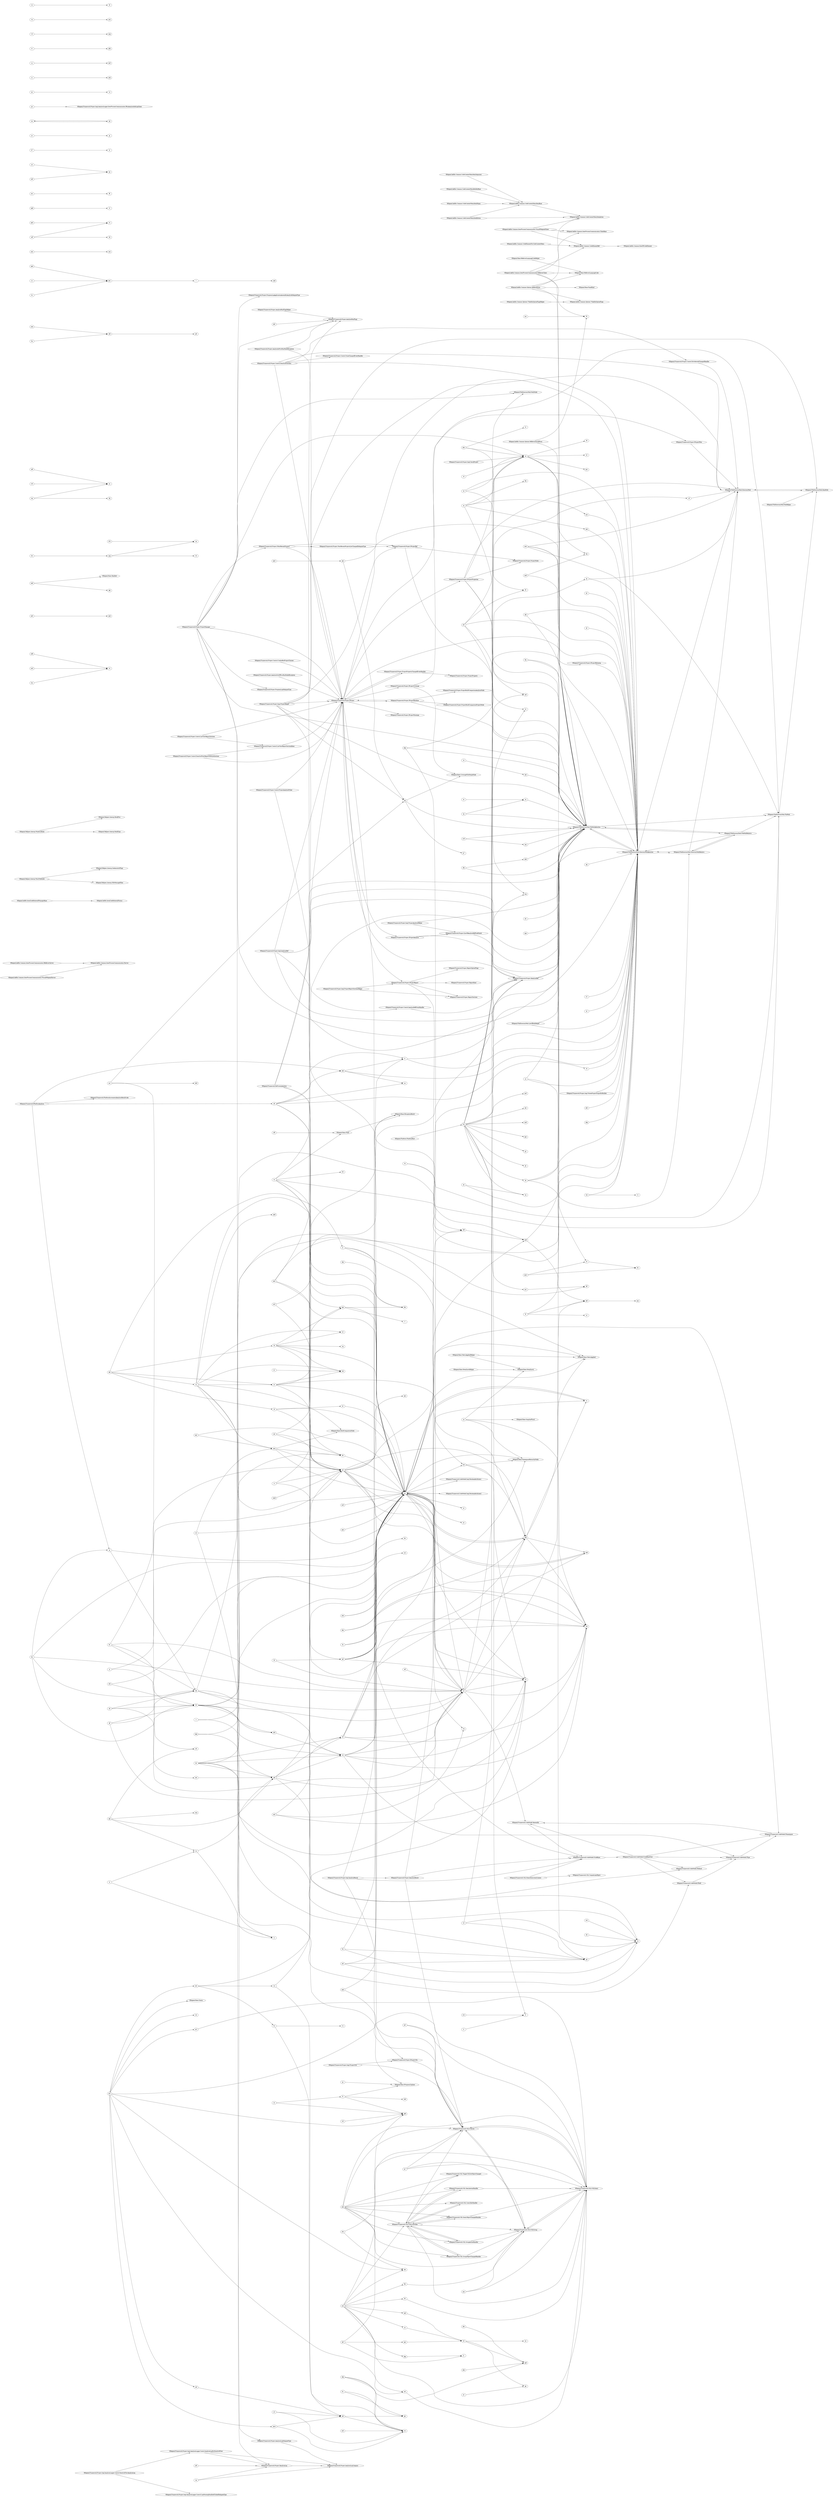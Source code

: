 digraph G {
    page="40,60"; 
    ratio=auto;
    rankdir=LR;
    fontsize=10;
   "NDepend.AddIn.Common.CodeContextMenuBuilderBase" -> { rank=none; "NDepend.AddIn.Common.CodeContextMenuItemBase" }
   "NDepend.AddIn.Common.CodeContextMenuItemBase" -> { rank=none; "NDepend.AddIn.Common.CodeContextMenuItemAction" }
   "NDepend.AddIn.Common.CodeContextMenuItemButton" -> { rank=none; "NDepend.AddIn.Common.CodeContextMenuItemAction"; "NDepend.AddIn.Common.CodeContextMenuItemBase" }
   "NDepend.AddIn.Common.CodeContextMenuItemPopup" -> { rank=none; "NDepend.AddIn.Common.CodeContextMenuItemBase" }
   "NDepend.AddIn.Common.CodeContextMenuItemSeparator" -> { rank=none; "NDepend.AddIn.Common.CodeContextMenuItemBase" }
   "NDepend.AddIn.Common.CodeElementForCodeContextMenu" -> { rank=none; "NDepend.AddIn.Common.CodeElementRef" }
   "NDepend.AddIn.Common.CodeElementRef" -> { rank=none; "NDepend.AddIn.Common.KindOfCodeElement" }
   "NDepend.AddIn.Common.InterProcessCommunication.IReflectorServer" -> { rank=none; "NDepend.AddIn.Common.InterProcessCommunication.IServer" }
   "NDepend.AddIn.Common.InterProcessCommunication.IVisualNDependServer" -> { rank=none; "NDepend.AddIn.Common.InterProcessCommunication.IServer" }
   "NDepend.AddIn.Common.InterProcessCommunication.ReflectorClient" -> { rank=none; "NDepend.AddIn.Common.CodeElementRef"; "NDepend.AddIn.Common.InterProcessCommunication.ClientBase"; "NDepend.Base.ReflectorLanguageCode"; "NDepend.FileDirectoryPath.FilePathAbsolute"; "f4" }
   "NDepend.AddIn.Common.InterProcessCommunication.VisualNDependClient" -> { rank=none; "NDepend.AddIn.Common.CodeContextMenuItemAction"; "NDepend.AddIn.Common.CodeElementRef"; "NDepend.AddIn.Common.InterProcessCommunication.ClientBase" }
   "NDepend.AddIn.Common.Options.AddInOptions" -> { rank=none; "NDepend.AddIn.Common.CodeContextMenuItemAction"; "NDepend.AddIn.Common.Options.VSAddInOptionFlags"; "NDepend.Base.PanelKind"; "NDepend.Base.ReflectorLanguageCode"; "NDepend.FileDirectoryPath.FilePathAbsolute" }
   "NDepend.AddIn.Common.Options.ReflectorInstallForm" -> { rank=none; "NDepend.FileDirectoryPath.FilePathAbsolute"; "f4" }
   "NDepend.AddIn.Common.Options.VSAddInOptionFlagsHelper" -> { rank=none; "NDepend.AddIn.Common.Options.VSAddInOptionFlags" }
   "NDepend.AddIn.Install.AddInInstallManagerBase" -> { rank=none; "NDepend.AddIn.Install.AddInInstallStatus" }
   "NDepend.Base.DetailLevelHelper" -> { rank=none; "NDepend.Base.DetailLevel" }
   "NDepend.Base.ITask" -> { rank=none; "NDepend.Base.IExceptionResult" }
   "NDepend.Base.MetricAppliedHelper" -> { rank=none; "NDepend.Base.DetailLevel"; "NDepend.Base.MetricApplied" }
   "NDepend.Base.ReflectorLanguageCodeHelper" -> { rank=none; "NDepend.Base.ReflectorLanguageCode" }
   "NDepend.FileDirectoryPath.BasePath" -> { rank=none; "NDepend.FileDirectoryPath.DirectoryPath" }
   "NDepend.FileDirectoryPath.DirectoryPath" -> { rank=none; "NDepend.FileDirectoryPath.BasePath" }
   "NDepend.FileDirectoryPath.DirectoryPathAbsolute" -> { rank=none; "NDepend.FileDirectoryPath.DirectoryPath"; "NDepend.FileDirectoryPath.DirectoryPathRelative"; "NDepend.FileDirectoryPath.FilePathAbsolute" }
   "NDepend.FileDirectoryPath.DirectoryPathRelative" -> { rank=none; "NDepend.FileDirectoryPath.DirectoryPath"; "NDepend.FileDirectoryPath.DirectoryPathAbsolute"; "NDepend.FileDirectoryPath.FilePathRelative" }
   "NDepend.FileDirectoryPath.FilePath" -> { rank=none; "NDepend.FileDirectoryPath.BasePath" }
   "NDepend.FileDirectoryPath.FilePathAbsolute" -> { rank=none; "NDepend.FileDirectoryPath.DirectoryPathAbsolute"; "NDepend.FileDirectoryPath.FilePath"; "NDepend.FileDirectoryPath.FilePathRelative" }
   "NDepend.FileDirectoryPath.FilePathRelative" -> { rank=none; "NDepend.FileDirectoryPath.DirectoryPathAbsolute"; "NDepend.FileDirectoryPath.DirectoryPathRelative"; "NDepend.FileDirectoryPath.FilePath"; "NDepend.FileDirectoryPath.FilePathAbsolute" }
   "NDepend.FileDirectoryPath.ListOfPathHelper" -> { rank=none; "NDepend.FileDirectoryPath.DirectoryPathAbsolute"; "NDepend.FileDirectoryPath.FilePathAbsolute" }
   "NDepend.FileDirectoryPath.PathHelper" -> { rank=none; "NDepend.FileDirectoryPath.BasePath" }
   "NDepend.Framework.CQL.ControllerHandler" -> { rank=none; "NDepend.Framework.CQL.ICQLController" }
   "NDepend.Framework.CQL.GroupActionHandler" -> { rank=none; "NDepend.Framework.CQL.ICQLController"; "NDepend.Framework.CQL.ICQLGroup" }
   "NDepend.Framework.CQL.GroupObjectChangedHandler" -> { rank=none; "NDepend.Framework.CQL.ICQLController"; "NDepend.Framework.CQL.ICQLGroup" }
   "NDepend.Framework.CQL.ICQLController" -> { rank=none; "NDepend.Framework.CQL.ControllerHandler"; "NDepend.Framework.CQL.GroupActionHandler"; "NDepend.Framework.CQL.GroupObjectChangedHandler"; "NDepend.Framework.CQL.ICQLGroup"; "NDepend.Framework.CQL.ICQLQuery"; "NDepend.Framework.CQL.ICQLSet"; "NDepend.Framework.CQL.QueryActionHandler"; "NDepend.Framework.CQL.QueryObjectChangedHandler"; "NDepend.Framework.CQL.TriggerCQLSetObjectChanged" }
   "NDepend.Framework.CQL.ICQLGroup" -> { rank=none; "NDepend.Framework.CQL.ICQLQuery"; "NDepend.Framework.CQL.ICQLSet" }
   "NDepend.Framework.CQL.ICQLQuery" -> { rank=none; "NDepend.Framework.CQL.ICQLGroup"; "NDepend.Framework.CQL.ICQLSet" }
   "NDepend.Framework.CQL.ICQLSet" -> { rank=none; "NDepend.Framework.CQL.ICQLGroup"; "NDepend.Framework.CQL.ICQLQuery" }
   "NDepend.Framework.CQL.IQueryExecutionContext" -> { rank=none; "NDepend.Framework.CQL.UniqueLoopObject"; "NDepend.Framework.CodeModel.ICodeBase" }
   "NDepend.Framework.CQL.QueryActionHandler" -> { rank=none; "NDepend.Framework.CQL.ICQLController"; "NDepend.Framework.CQL.ICQLQuery" }
   "NDepend.Framework.CQL.QueryObjectChangedHandler" -> { rank=none; "NDepend.Framework.CQL.ICQLController"; "NDepend.Framework.CQL.ICQLQuery" }
   "NDepend.Framework.CodeModel.IAssembly" -> { rank=none; "NDepend.Framework.CodeModel.ICodeBase" }
   "NDepend.Framework.CodeModel.ICodeBase" -> { rank=none; "NDepend.Framework.CodeModel.ICodeBaseView" }
   "NDepend.Framework.CodeModel.ICodeBaseView" -> { rank=none; "NDepend.Framework.CodeModel.IAssembly"; "NDepend.Framework.CodeModel.IField"; "NDepend.Framework.CodeModel.IMethod"; "NDepend.Framework.CodeModel.INamespace"; "NDepend.Framework.CodeModel.IType" }
   "NDepend.Framework.CodeModel.IField" -> { rank=none; "NDepend.Framework.CodeModel.IType" }
   "NDepend.Framework.CodeModel.IMethod" -> { rank=none; "NDepend.Framework.CodeModel.IType" }
   "NDepend.Framework.CodeModel.INamespace" -> { rank=none; "NDepend.Framework.CodeModel.IAssembly" }
   "NDepend.Framework.CodeModel.IType" -> { rank=none; "NDepend.Framework.CodeModel.INamespace" }
   "NDepend.Framework.IInProcessAnalysis" -> { rank=none; "NDepend.Framework.Project.AnalysisRunFlags"; "NDepend.Framework.Project.IProject"; "jq"; "n0" }
   "NDepend.Framework.IPlatformAnalysis" -> { rank=none; "NDepend.Framework.PlatformIncrementalAnalysisResultCode"; "aj"; "all"; "mb" }
   "NDepend.Framework.Project.AnalysisInProcRunFailedException" -> { rank=none; "NDepend.Framework.Project.AnalysisRunFlags"; "NDepend.Framework.Project.IProject" }
   "NDepend.Framework.Project.AnalysisLogDelegateType" -> { rank=none; "NDepend.Framework.Project.AnalysisLogCategory" }
   "NDepend.Framework.Project.AnalysisOutOfProcRunFailedException" -> { rank=none; "NDepend.Framework.Project.IProject" }
   "NDepend.Framework.Project.AnalysisRunFlagsHelper" -> { rank=none; "NDepend.Framework.Project.AnalysisRunFlags" }
   "NDepend.Framework.Project.Control.AnalysisRefEventHandler" -> { rank=none; "NDepend.Framework.Project.IAnalysisRef" }
   "NDepend.Framework.Project.Control.ComboBoxProjectChooser" -> { rank=none; "NDepend.Framework.Project.IProject" }
   "NDepend.Framework.Project.Control.DataGridViewDirs" -> { rank=none; "NDepend.FileDirectoryPath.DirectoryPath"; "NDepend.FileDirectoryPath.DirectoryPathAbsolute"; "NDepend.Framework.Project.Control.DirSelectedChangedHandler"; "NDepend.Framework.Project.Control.StateChangedEventHandler"; "NDepend.Framework.Project.IProject" }
   "NDepend.Framework.Project.Control.DataGridViewReportOldStyleSections" -> { rank=none; "NDepend.Framework.Project.Control.ListViewReportSectionsBase"; "NDepend.Framework.Project.IProject" }
   "NDepend.Framework.Project.Control.DirSelectedChangedHandler" -> { rank=none; "NDepend.FileDirectoryPath.DirectoryPath" }
   "NDepend.Framework.Project.Control.ListViewReportSections" -> { rank=none; "NDepend.Framework.Project.Control.ListViewReportSectionsBase"; "NDepend.Framework.Project.IProject" }
   "NDepend.Framework.Project.Control.ListViewReportSectionsBase" -> { rank=none; "NDepend.Framework.Project.IProject" }
   "NDepend.Framework.Project.Control.ProjectAnalysisPicker" -> { rank=none; "NDepend.Framework.Project.Control.AnalysisRefEventHandler"; "NDepend.Framework.Project.IProject" }
   "NDepend.Framework.Project.IAnalysisLog" -> { rank=none; "NDepend.Framework.Project.AnalysisLogCategory" }
   "NDepend.Framework.Project.IAnalysisRef" -> { rank=none; "NDepend.FileDirectoryPath.DirectoryPathAbsolute"; "NDepend.FileDirectoryPath.FilePathAbsolute"; "NDepend.Framework.Project.IProject" }
   "NDepend.Framework.Project.IAnalysisResult" -> { rank=none; "NDepend.Framework.CQL.ICQLSet"; "NDepend.Framework.CodeModel.ICodeBase"; "NDepend.Framework.Project.IAnalysisRef" }
   "NDepend.Framework.Project.IListOfAnalysisRefForAMonth" -> { rank=none; "NDepend.Framework.Project.IAnalysisRef" }
   "NDepend.Framework.Project.IMostRecentProjects" -> { rank=none; "NDepend.Framework.Project.IProject"; "NDepend.Framework.Project.IProjectRef"; "NDepend.Framework.Project.MostRecentProjectsListChangedDelegateType" }
   "NDepend.Framework.Project.IProject" -> { rank=none; "NDepend.Framework.Project.IProjectAnalysis"; "NDepend.Framework.Project.IProjectBaseline"; "NDepend.Framework.Project.IProjectCQL"; "NDepend.Framework.Project.IProjectCoverage"; "NDepend.Framework.Project.IProjectFiles"; "NDepend.Framework.Project.IProjectProperties"; "NDepend.Framework.Project.IProjectRebasing"; "NDepend.Framework.Project.IProjectRef"; "NDepend.Framework.Project.IProjectReport"; "NDepend.Framework.Project.IProjectWarnings"; "NDepend.Framework.Project.ProjectPropertyChangedEventHandler" }
   "NDepend.Framework.Project.IProjectAnalysis" -> { rank=none; "NDepend.Framework.Project.IAnalysisRef"; "NDepend.Framework.Project.IListOfAnalysisRefForAMonth" }
   "NDepend.Framework.Project.IProjectBaseline" -> { rank=none; "NDepend.FileDirectoryPath.FilePathAbsolute"; "NDepend.Framework.Project.IProject"; "NDepend.Framework.Project.ProjectBuildComparisonAnalysisMode"; "NDepend.Framework.Project.ProjectBuildComparisonProjectMode" }
   "NDepend.Framework.Project.IProjectCQL" -> { rank=none; "NDepend.Framework.CQL.ICQLSet" }
   "NDepend.Framework.Project.IProjectCoverage" -> { rank=none; "NDepend.Base.CoverageFileMergeMode"; "NDepend.FileDirectoryPath.FilePath" }
   "NDepend.Framework.Project.IProjectFiles" -> { rank=none; "NDepend.FileDirectoryPath.DirectoryPath" }
   "NDepend.Framework.Project.IProjectProperties" -> { rank=none; "NDepend.FileDirectoryPath.DirectoryPath"; "NDepend.FileDirectoryPath.FilePathAbsolute"; "NDepend.FileDirectoryPath.PathMode"; "NDepend.Framework.Project.ProjectMode"; "nz" }
   "NDepend.Framework.Project.IProjectRebasing" -> { rank=none; "NDepend.FileDirectoryPath.DirectoryPathAbsolute" }
   "NDepend.Framework.Project.IProjectRef" -> { rank=none; "NDepend.FileDirectoryPath.FilePathAbsolute"; "NDepend.Framework.Project.ProjectMode" }
   "NDepend.Framework.Project.IProjectReport" -> { rank=none; "NDepend.FileDirectoryPath.FilePath"; "NDepend.Framework.Project.ReportKind"; "NDepend.Framework.Project.ReportOptionFlags"; "NDepend.Framework.Project.ReportSections" }
   "NDepend.Framework.Project.Impl.AnalysisLogger.Control.AnalysisLogForDataGridView" -> { rank=none; "NDepend.Framework.Project.AnalysisLogCategory"; "NDepend.Framework.Project.IAnalysisLog" }
   "NDepend.Framework.Project.Impl.AnalysisLogger.Control.DataGridViewAnalysisLog" -> { rank=none; "NDepend.Framework.Project.Impl.AnalysisLogger.Control.AnalysisLogForDataGridView"; "NDepend.Framework.Project.Impl.AnalysisLogger.Control.LogWarningDisabledClickedDelegateType" }
   "NDepend.Framework.Project.Impl.AnalysisRef" -> { rank=none; "NDepend.FileDirectoryPath.DirectoryPathAbsolute"; "NDepend.FileDirectoryPath.FilePathAbsolute"; "NDepend.Framework.Project.IAnalysisRef"; "NDepend.Framework.Project.IProject" }
   "NDepend.Framework.Project.Impl.AnalysisResult" -> { rank=none; "NDepend.Framework.CQL.ICQLSet"; "NDepend.Framework.CodeModel.ICodeBase"; "NDepend.Framework.Project.IAnalysisRef"; "NDepend.Framework.Project.IAnalysisResult" }
   "NDepend.Framework.Project.Impl.MutexProjectOutputDirBuilder" -> { rank=none; "NDepend.FileDirectoryPath.DirectoryPathAbsolute" }
   "NDepend.Framework.Project.Impl.ProjectAnalysisHelper" -> { rank=none; "NDepend.FileDirectoryPath.FilePathAbsolute"; "NDepend.Framework.Project.IListOfAnalysisRefForAMonth" }
   "NDepend.Framework.Project.Impl.ProjectCQL" -> { rank=none; "NDepend.Framework.CQL.ICQLSet"; "NDepend.Framework.Project.IProjectCQL" }
   "NDepend.Framework.Project.Impl.ProjectHelper" -> { rank=none; "NDepend.FileDirectoryPath.BasePath"; "NDepend.FileDirectoryPath.DirectoryPath"; "NDepend.FileDirectoryPath.DirectoryPathAbsolute"; "NDepend.FileDirectoryPath.FilePath"; "NDepend.FileDirectoryPath.FilePathAbsolute"; "NDepend.Framework.Project.IProject"; "arp" }
   "NDepend.Framework.Project.Impl.ProjectReportSectionsHelper" -> { rank=none; "NDepend.Framework.Project.IProjectReport"; "NDepend.Framework.Project.ReportSections" }
   "NDepend.Framework.Project.Impl.QuickProject" -> { rank=none; "ce" }
   "NDepend.Framework.Project.MostRecentProjectsListChangedDelegateType" -> { rank=none; "NDepend.Framework.Project.IProjectRef" }
   "NDepend.Framework.Project.ProjectManager" -> { rank=none; "NDepend.FileDirectoryPath.FilePathAbsolute"; "NDepend.FileDirectoryPath.PathMode"; "NDepend.Framework.Project.AnalysisLogDelegateType"; "NDepend.Framework.Project.AnalysisRunFlags"; "NDepend.Framework.Project.IAnalysisRef"; "NDepend.Framework.Project.IMostRecentProjects"; "NDepend.Framework.Project.IProject"; "NDepend.Framework.Project.ProgressLogApplicationAssemblyAnalyzeDelegateType"; "NDepend.Framework.Project.ProgressLogDelegateType"; "ce" }
   "NDepend.Framework.Project.ProjectPropertyChangedEventHandler" -> { rank=none; "NDepend.Framework.Project.IProject"; "NDepend.Framework.Project.ProjectProperty" }
   "NDepend.Helpers.Interop.Win32Methods" -> { rank=none; "NDepend.Helpers.Interop.GetAncestorFlags"; "NDepend.Helpers.Interop.IOleMessageFilter" }
   "NDepend.Helpers.Interop.WindowsHook" -> { rank=none; "NDepend.Helpers.Interop.HookProc"; "NDepend.Helpers.Interop.HookType" }
   "NDepend.Platform.PlatformRoot" -> { rank=none; "hm" }
   "aa1" -> { rank=none; "q9" }
   "aa2" -> { rank=none; "ate"; "ef"; "wa" }
   "aa3" -> { rank=none; "jq" }
   "aai" -> { rank=none; "NDepend.FileDirectoryPath.FilePathAbsolute"; "f9"; "n0" }
   "aak" -> { rank=none; "jq" }
   "aat" -> { rank=none; "yu" }
   "abp" -> { rank=none; "NDepend.FileDirectoryPath.DirectoryPathAbsolute"; "NDepend.FileDirectoryPath.FilePathAbsolute"; "x2" }
   "abv" -> { rank=none; "NDepend.Framework.Project.AnalysisRunFlags" }
   "ac2" -> { rank=none; "NDepend.Framework.CQL.ICQLQuery" }
   "ac8" -> { rank=none; "NDepend.FileDirectoryPath.FilePathAbsolute"; "ata" }
   "ace" -> { rank=none; "NDepend.Base.NamespaceHierarchyMode"; "ahk"; "u3" }
   "acm" -> { rank=none; "NDepend.Base.BuildComparisonMode"; "f9"; "jq"; "n0" }
   "ada" -> { rank=none; "jq"; "ke" }
   "adb" -> { rank=none; "vx" }
   "add" -> { rank=none; "NDepend.FileDirectoryPath.FilePathAbsolute"; "ai6" }
   "adi" -> { rank=none; "ahl" }
   "adr" -> { rank=none; "NDepend.FileDirectoryPath.DirectoryPathAbsolute" }
   "adv" -> { rank=none; "aml" }
   "ady" -> { rank=none; "NDepend.Framework.CQL.ControllerHandler"; "NDepend.Framework.CQL.GroupActionHandler"; "NDepend.Framework.CQL.GroupObjectChangedHandler"; "NDepend.Framework.CQL.ICQLController"; "NDepend.Framework.CQL.ICQLGroup"; "NDepend.Framework.CQL.ICQLQuery"; "NDepend.Framework.CQL.ICQLSet"; "NDepend.Framework.CQL.QueryActionHandler"; "NDepend.Framework.CQL.QueryObjectChangedHandler"; "NDepend.Framework.CQL.TriggerCQLSetObjectChanged" }
   "ae" -> { rank=none; "NDepend.FileDirectoryPath.DirectoryPathAbsolute"; "ce"; "dt" }
   "aed" -> { rank=none; "NDepend.Base.Handled"; "afe" }
   "aew" -> { rank=none; "NDepend.Base.MetricApplied"; "NDepend.FileDirectoryPath.FilePathAbsolute"; "jq"; "n0" }
   "af0" -> { rank=none; "NDepend.Base.ITask" }
   "af3" -> { rank=none; "NDepend.Framework.Project.IAnalysisLog" }
   "afl" -> { rank=none; "x2" }
   "afq" -> { rank=none; "agf"; "qh"; "ve" }
   "agc" -> { rank=none; "wr" }
   "agl" -> { rank=none; "wr" }
   "agx" -> { rank=none; "jq" }
   "ahj" -> { rank=none; "NDepend.FileDirectoryPath.FilePathAbsolute"; "app" }
   "ahk" -> { rank=none; "NDepend.Base.MetricApplied"; "aak"; "ate"; "jq"; "tc" }
   "ahl" -> { rank=none; "qh"; "ve" }
   "ahs" -> { rank=none; "cp" }
   "ahu" -> { rank=none; "NDepend.FileDirectoryPath.FilePathAbsolute"; "ce"; "yt" }
   "ahx" -> { rank=none; "agf" }
   "ai5" -> { rank=none; "jq"; "pk"; "yu" }
   "ai6" -> { rank=none; "any" }
   "aj" -> { rank=none; "jq"; "qg" }
   "aj7" -> { rank=none; "NDepend.Framework.CQL.ICQLGroup"; "NDepend.Framework.CQL.ICQLQuery"; "NDepend.Framework.CQL.ICQLSet" }
   "aj8" -> { rank=none; "ss" }
   "aj9" -> { rank=none; "NDepend.Framework.CodeModel.IMethod"; "ef"; "jq"; "u3"; "z4" }
   "ajh" -> { rank=none; "NDepend.FileDirectoryPath.DirectoryPathAbsolute"; "NDepend.FileDirectoryPath.FilePathAbsolute" }
   "ajk" -> { rank=none; "ail"; "aj9"; "aop"; "sa" }
   "ak3" -> { rank=none; "z4" }
   "akc" -> { rank=none; "agf" }
   "akg" -> { rank=none; "NDepend.FileDirectoryPath.DirectoryPathAbsolute" }
   "akp" -> { rank=none; "lj" }
   "akq" -> { rank=none; "NDepend.FileDirectoryPath.DirectoryPathAbsolute"; "NDepend.Framework.Project.IAnalysisLog" }
   "aks" -> { rank=none; "NDepend.Framework.CQL.ICQLQuery"; "ale" }
   "akt" -> { rank=none; "bj"; "jr"; "m"; "sr"; "z3" }
   "aky" -> { rank=none; "jq"; "u4" }
   "al2" -> { rank=none; "NDepend.FileDirectoryPath.DirectoryPathAbsolute"; "NDepend.FileDirectoryPath.FilePathAbsolute"; "asg"; "ce"; "dt" }
   "al4" -> { rank=none; "NDepend.FileDirectoryPath.FilePathAbsolute" }
   "al8" -> { rank=none; "add" }
   "alc" -> { rank=none; "NDepend.FileDirectoryPath.FilePathAbsolute" }
   "ald" -> { rank=none; "g6" }
   "all" -> { rank=none; "NDepend.FileDirectoryPath.DirectoryPathAbsolute"; "aa"; "ir"; "jq"; "mb"; "n0" }
   "alp" -> { rank=none; "abs" }
   "amd" -> { rank=none; "n0" }
   "amt" -> { rank=none; "NDepend.FileDirectoryPath.DirectoryPath"; "NDepend.FileDirectoryPath.DirectoryPathAbsolute"; "NDepend.FileDirectoryPath.FilePath"; "NDepend.FileDirectoryPath.FilePathAbsolute" }
   "amw" -> { rank=none; "ahl"; "ve" }
   "an" -> { rank=none; "NDepend.FileDirectoryPath.DirectoryPathAbsolute"; "oa" }
   "an1" -> { rank=none; "l" }
   "and" -> { rank=none; "NDepend.FileDirectoryPath.FilePathAbsolute"; "hq" }
   "ane" -> { rank=none; "ald" }
   "anv" -> { rank=none; "NDepend.Base.Status"; "NDepend.Framework.CQL.ICQLQuery"; "ac2"; "adi"; "ak9"; "ale"; "amw"; "atc"; "nd"; "ox" }
   "anw" -> { rank=none; "nt"; "tk" }
   "aoc" -> { rank=none; "f4" }
   "aoy" -> { rank=none; "aao" }
   "ap3" -> { rank=none; "rn" }
   "ap4" -> { rank=none; "an1" }
   "apa" -> { rank=none; "NDepend.FileDirectoryPath.FilePathAbsolute" }
   "apk" -> { rank=none; "ct" }
   "app" -> { rank=none; "NDepend.FileDirectoryPath.FilePathAbsolute" }
   "apw" -> { rank=none; "gm" }
   "aq1" -> { rank=none; "acm"; "jq" }
   "aq4" -> { rank=none; "NDepend.Framework.CQL.ICQLSet"; "jq" }
   "aqc" -> { rank=none; "NDepend.Framework.CQL.ICQLGroup"; "NDepend.Framework.CQL.ICQLQuery" }
   "aqq" -> { rank=none; "cp"; "kl" }
   "aqu" -> { rank=none; "abs"; "f"; "jq" }
   "ar3" -> { rank=none; "NDepend.Base.IExceptionResult"; "f9" }
   "ara" -> { rank=none; "NDepend.Framework.CQL.ICQLController"; "NDepend.Framework.CQL.ICQLQuery"; "agl"; "ak9"; "akp"; "ale"; "fd"; "kh"; "nd"; "so" }
   "ard" -> { rank=none; "vx" }
   "are" -> { rank=none; "NDepend.FileDirectoryPath.DirectoryPathAbsolute" }
   "arp" -> { rank=none; "NDepend.Base.CoverageFileMergeMode"; "NDepend.FileDirectoryPath.FilePathAbsolute"; "p7" }
   "as" -> { rank=none; "aid"; "are"; "asb"; "ce"; "kg" }
   "asb" -> { rank=none; "NDepend.FileDirectoryPath.DirectoryPathAbsolute" }
   "asc" -> { rank=none; "ail"; "ak4"; "arp" }
   "aso" -> { rank=none; "b" }
   "ata" -> { rank=none; "NDepend.FileDirectoryPath.FilePathAbsolute" }
   "atc" -> { rank=none; "hu"; "u3"; "uc" }
   "atf" -> { rank=none; "rn"; "uh" }
   "atk" -> { rank=none; "jq"; "l0" }
   "atx" -> { rank=none; "aj9" }
   "b1" -> { rank=none; "qh"; "ve" }
   "ba" -> { rank=none; "ald" }
   "bc" -> { rank=none; "l0"; "n0"; "qg"; "x2" }
   "bj" -> { rank=none; "aqu"; "jq"; "sq"; "wb"; "y2"; "yu" }
   "bu" -> { rank=none; "jq"; "pk"; "yu" }
   "c5" -> { rank=none; "ce"; "pk"; "yu" }
   "ce" -> { rank=none; "NDepend.FileDirectoryPath.FilePathAbsolute"; "ab1"; "hq"; "pk"; "t8"; "ul" }
   "cj" -> { rank=none; "atx"; "n0" }
   "cw" -> { rank=none; "acm"; "jq"; "pk" }
   "do" -> { rank=none; "NDepend.Framework.CodeModel.IField"; "aj9"; "ef"; "jq"; "u3"; "z4" }
   "ec" -> { rank=none; "ou" }
   "ef" -> { rank=none; "aak"; "ate"; "jq"; "tc"; "x2" }
   "er" -> { rank=none; "jq" }
   "ew" -> { rank=none; "f6" }
   "f9" -> { rank=none; "jq" }
   "fa" -> { rank=none; "ate"; "jq" }
   "fd" -> { rank=none; "NDepend.Framework.CQL.ICQLQuery" }
   "fi" -> { rank=none; "NDepend.Base.IProgressUpdater"; "ab8"; "ak9" }
   "gd" -> { rank=none; "NDepend.Base.NamespaceHierarchyMode"; "NDepend.Framework.CodeModel.INamespace"; "ahk"; "ate"; "jq"; "u3" }
   "gi" -> { rank=none; "yp" }
   "gm" -> { rank=none; "NDepend.FileDirectoryPath.DirectoryPathAbsolute"; "arp" }
   "gy" -> { rank=none; "NDepend.FileDirectoryPath.DirectoryPathAbsolute" }
   "h7" -> { rank=none; "ly" }
   "hl" -> { rank=none; "gd"; "x2" }
   "hm" -> { rank=none; "aa1"; "aa5"; "aid"; "aix"; "an6"; "aqv"; "asg"; "b"; "g2"; "j8"; "jg"; "nz"; "oa"; "rb"; "sb"; "uf" }
   "hu" -> { rank=none; "ve"; "vu" }
   "i1" -> { rank=none; "b" }
   "ir" -> { rank=none; "NDepend.FileDirectoryPath.DirectoryPathAbsolute"; "NDepend.FileDirectoryPath.FilePathAbsolute" }
   "iy" -> { rank=none; "an1" }
   "iz" -> { rank=none; "n"; "sa" }
   "ja" -> { rank=none; "NDepend.FileDirectoryPath.DirectoryPathAbsolute"; "NDepend.FileDirectoryPath.DirectoryPathRelative"; "NDepend.FileDirectoryPath.FilePathAbsolute" }
   "jg" -> { rank=none; "NDepend.FileDirectoryPath.DirectoryPath"; "NDepend.FileDirectoryPath.DirectoryPathAbsolute" }
   "jn" -> { rank=none; "pj" }
   "jp" -> { rank=none; "NDepend.Base.IProgressUpdater" }
   "jq" -> { rank=none; "NDepend.Base.MetricApplied"; "NDepend.Base.NamespaceHierarchyMode"; "NDepend.Framework.CodeModel.Impl.BooleanAttributes1"; "NDepend.Framework.CodeModel.Impl.BooleanAttributes2"; "aak"; "ac"; "ace"; "add"; "ahk"; "al8"; "ate"; "iw"; "tc"; "u3"; "wa"; "x2" }
   "jr" -> { rank=none; "abs"; "ahk"; "jq" }
   "ka" -> { rank=none; "vx" }
   "kh" -> { rank=none; "NDepend.Framework.CQL.ICQLGroup" }
   "ko" -> { rank=none; "aqq" }
   "kq" -> { rank=none; "NDepend.FileDirectoryPath.DirectoryPathAbsolute"; "NDepend.FileDirectoryPath.FilePathAbsolute" }
   "ku" -> { rank=none; "aj"; "jq"; "l0"; "qg"; "x2" }
   "kz" -> { rank=none; "an1" }
   "l" -> { rank=none; "aad" }
   "l0" -> { rank=none; "aj9"; "ak3"; "f9"; "jq"; "x2"; "z4" }
   "l6" -> { rank=none; "NDepend.FileDirectoryPath.FilePathAbsolute"; "ai6"; "ur" }
   "m" -> { rank=none; "NDepend.Base.BuildComparisonMode"; "acm"; "apd"; "aqu"; "jq"; "sr"; "wb"; "y2"; "yu" }
   "m0" -> { rank=none; "ve" }
   "m9" -> { rank=none; "yp" }
   "mb" -> { rank=none; "NDepend.FileDirectoryPath.DirectoryPathAbsolute"; "aa"; "ir" }
   "n0" -> { rank=none; "NDepend.Base.MetricApplied"; "NDepend.Framework.CodeModel.ICodeBase"; "ahk"; "ajn"; "ate"; "ir"; "jq"; "u3"; "x2" }
   "nd" -> { rank=none; "NDepend.Framework.CQL.ICQLQuery" }
   "nn" -> { rank=none; "q4" }
   "nt" -> { rank=none; "tk" }
   "nv" -> { rank=none; "pp" }
   "ob" -> { rank=none; "yu" }
   "ou" -> { rank=none; "NDepend.FileDirectoryPath.FilePathAbsolute" }
   "p0" -> { rank=none; "NDepend.Framework.CQL.ICQLQuery"; "NDepend.Framework.CQL.ICQLSet" }
   "p8" -> { rank=none; "NDepend.Framework.CQL.ICQLSet"; "agc"; "lj" }
   "pf" -> { rank=none; "l0"; "qg"; "x2" }
   "pk" -> { rank=none; "yu" }
   "pl" -> { rank=none; "NDepend.FileDirectoryPath.DirectoryPathAbsolute" }
   "pz" -> { rank=none; "NDepend.Framework.Project.Impl.AnalysisLogger.InterProcessCommunication.IRunAnalysisInfoLogClient" }
   "q4" -> { rank=none; "nn" }
   "qc" -> { rank=none; "co" }
   "qg" -> { rank=none; "ak3"; "al8"; "x2"; "z4" }
   "qq" -> { rank=none; "NDepend.FileDirectoryPath.DirectoryPathAbsolute" }
   "rb" -> { rank=none; "NDepend.FileDirectoryPath.DirectoryPathAbsolute" }
   "ry" -> { rank=none; "aoh" }
   "s" -> { rank=none; "n"; "q9" }
   "sa" -> { rank=none; "aj9"; "n" }
   "sb" -> { rank=none; "NDepend.FileDirectoryPath.DirectoryPathAbsolute"; "NDepend.FileDirectoryPath.FilePathAbsolute"; "nt" }
   "sg" -> { rank=none; "NDepend.Framework.Project.AnalysisLogCategory"; "NDepend.Framework.Project.IAnalysisLog" }
   "sj" -> { rank=none; "ae3" }
   "so" -> { rank=none; "wr" }
   "sr" -> { rank=none; "ace"; "aqu"; "gd"; "jq"; "wb" }
   "tc" -> { rank=none; "jq" }
   "tg" -> { rank=none; "NDepend.FileDirectoryPath.FilePathAbsolute"; "ou" }
   "tv" -> { rank=none; "ahb" }
   "u2" -> { rank=none; "NDepend.FileDirectoryPath.DirectoryPathAbsolute" }
   "uc" -> { rank=none; "ahl"; "n0" }
   "uf" -> { rank=none; "NDepend.FileDirectoryPath.DirectoryPath" }
   "uk" -> { rank=none; "l0"; "qg"; "x2" }
   "us" -> { rank=none; "al4" }
   "v3" -> { rank=none; "aog" }
   "vh" -> { rank=none; "add"; "al8" }
   "vn" -> { rank=none; "ar4" }
   "vy" -> { rank=none; "NDepend.Base.IProgressUpdater"; "NDepend.Base.ITask"; "NDepend.FileDirectoryPath.DirectoryPathAbsolute"; "NDepend.FileDirectoryPath.FilePathAbsolute"; "h3"; "jq"; "n0" }
   "w" -> { rank=none; "NDepend.Base.IExceptionResult"; "jq"; "n0" }
   "w0" -> { rank=none; "ak9" }
   "wd" -> { rank=none; "ss" }
   "we" -> { rank=none; "NDepend.FileDirectoryPath.DirectoryPathAbsolute"; "vi" }
   "wp" -> { rank=none; "dq"; "ss" }
   "wr" -> { rank=none; "agf"; "no"; "pp" }
   "x1" -> { rank=none; "wb" }
   "x2" -> { rank=none; "NDepend.FileDirectoryPath.FilePathAbsolute"; "NDepend.Framework.CodeModel.IAssembly"; "ahk"; "ai6"; "ate"; "jq"; "u3" }
   "xy" -> { rank=none; "NDepend.FileDirectoryPath.DirectoryPathAbsolute" }
   "y5" -> { rank=none; "ahl"; "ve" }
   "ya" -> { rank=none; "NDepend.Base.DetailLevel"; "NDepend.Base.NamespaceHierarchyMode"; "NDepend.Base.SingularPlural"; "ate" }
   "yy" -> { rank=none; "ak9"; "fi" }
   "z0" -> { rank=none; "ce" }
   "z3" -> { rank=none; "ate"; "er"; "jq" }
   "z4" -> { rank=none; "NDepend.Framework.CodeModel.IType"; "ahk"; "ate"; "jq"; "u3"; "x2" }
   "zx" -> { rank=none; "di" }
   }
